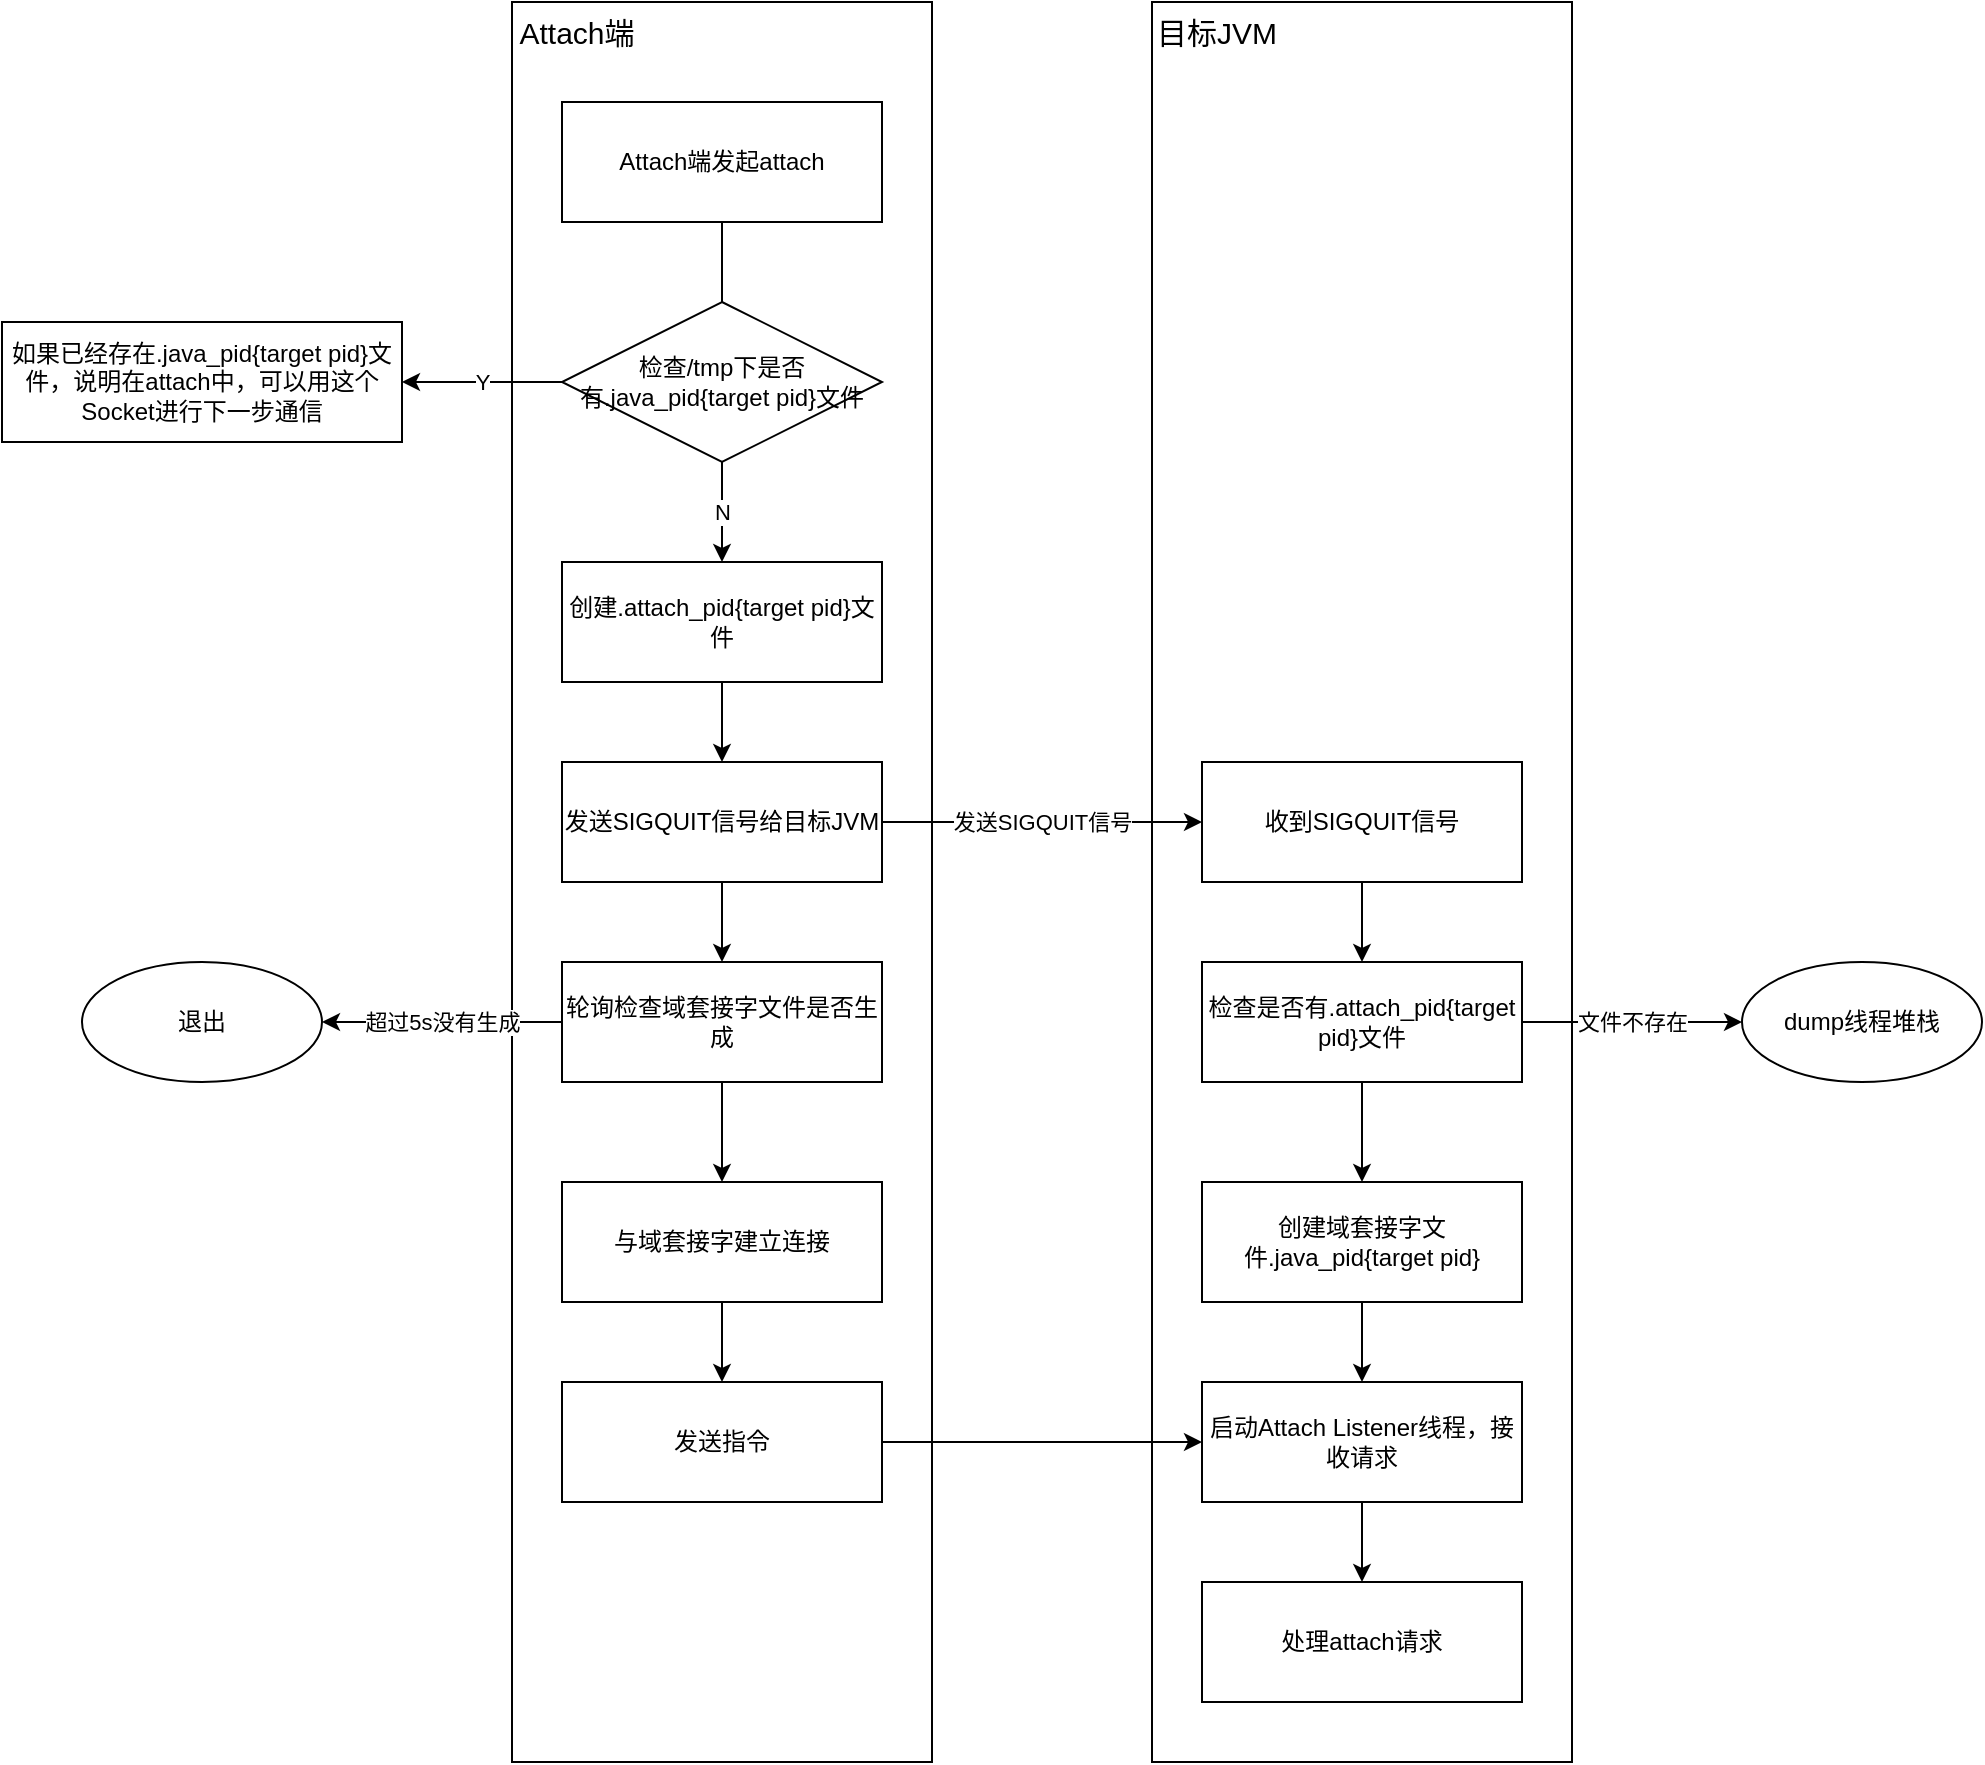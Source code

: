 <mxfile version="17.4.0" type="device"><diagram id="WvlYkwLnCRndB1zYltQL" name="Page-1"><mxGraphModel dx="1797" dy="536" grid="1" gridSize="10" guides="1" tooltips="1" connect="1" arrows="1" fold="1" page="1" pageScale="1" pageWidth="827" pageHeight="1169" math="0" shadow="0"><root><mxCell id="0"/><mxCell id="1" parent="0"/><mxCell id="BSjCylB--RnFsPyHjbYm-35" value="" style="rounded=0;whiteSpace=wrap;html=1;" parent="1" vertex="1"><mxGeometry x="375" y="150" width="210" height="880" as="geometry"/></mxCell><mxCell id="BSjCylB--RnFsPyHjbYm-34" value="" style="rounded=0;whiteSpace=wrap;html=1;" parent="1" vertex="1"><mxGeometry x="55" y="150" width="210" height="880" as="geometry"/></mxCell><mxCell id="BSjCylB--RnFsPyHjbYm-5" value="" style="edgeStyle=orthogonalEdgeStyle;rounded=0;orthogonalLoop=1;jettySize=auto;html=1;" parent="1" source="BSjCylB--RnFsPyHjbYm-2" edge="1"><mxGeometry relative="1" as="geometry"><mxPoint x="160" y="360" as="targetPoint"/></mxGeometry></mxCell><mxCell id="BSjCylB--RnFsPyHjbYm-2" value="Attach端发起attach" style="whiteSpace=wrap;html=1;" parent="1" vertex="1"><mxGeometry x="80" y="200" width="160" height="60" as="geometry"/></mxCell><mxCell id="BSjCylB--RnFsPyHjbYm-8" value="N" style="edgeStyle=orthogonalEdgeStyle;rounded=0;orthogonalLoop=1;jettySize=auto;html=1;exitX=0.5;exitY=1;exitDx=0;exitDy=0;" parent="1" source="BSjCylB--RnFsPyHjbYm-31" target="BSjCylB--RnFsPyHjbYm-7" edge="1"><mxGeometry relative="1" as="geometry"><mxPoint x="160" y="440" as="sourcePoint"/></mxGeometry></mxCell><mxCell id="BSjCylB--RnFsPyHjbYm-10" value="" style="edgeStyle=orthogonalEdgeStyle;rounded=0;orthogonalLoop=1;jettySize=auto;html=1;" parent="1" source="BSjCylB--RnFsPyHjbYm-7" target="BSjCylB--RnFsPyHjbYm-9" edge="1"><mxGeometry relative="1" as="geometry"/></mxCell><mxCell id="BSjCylB--RnFsPyHjbYm-7" value="创建.attach_pid{target pid}文件" style="whiteSpace=wrap;html=1;" parent="1" vertex="1"><mxGeometry x="80" y="430" width="160" height="60" as="geometry"/></mxCell><mxCell id="BSjCylB--RnFsPyHjbYm-12" value="" style="edgeStyle=orthogonalEdgeStyle;rounded=0;orthogonalLoop=1;jettySize=auto;html=1;" parent="1" source="BSjCylB--RnFsPyHjbYm-9" target="BSjCylB--RnFsPyHjbYm-11" edge="1"><mxGeometry relative="1" as="geometry"/></mxCell><mxCell id="BSjCylB--RnFsPyHjbYm-18" value="发送SIGQUIT信号" style="edgeStyle=orthogonalEdgeStyle;rounded=0;orthogonalLoop=1;jettySize=auto;html=1;" parent="1" source="BSjCylB--RnFsPyHjbYm-9" target="BSjCylB--RnFsPyHjbYm-17" edge="1"><mxGeometry relative="1" as="geometry"/></mxCell><mxCell id="BSjCylB--RnFsPyHjbYm-9" value="发送SIGQUIT信号给目标JVM" style="whiteSpace=wrap;html=1;" parent="1" vertex="1"><mxGeometry x="80" y="530" width="160" height="60" as="geometry"/></mxCell><mxCell id="BSjCylB--RnFsPyHjbYm-14" value="超过5s没有生成" style="edgeStyle=orthogonalEdgeStyle;rounded=0;orthogonalLoop=1;jettySize=auto;html=1;" parent="1" source="BSjCylB--RnFsPyHjbYm-11" target="BSjCylB--RnFsPyHjbYm-13" edge="1"><mxGeometry relative="1" as="geometry"/></mxCell><mxCell id="BSjCylB--RnFsPyHjbYm-16" value="" style="edgeStyle=orthogonalEdgeStyle;rounded=0;orthogonalLoop=1;jettySize=auto;html=1;" parent="1" source="BSjCylB--RnFsPyHjbYm-11" target="BSjCylB--RnFsPyHjbYm-15" edge="1"><mxGeometry relative="1" as="geometry"/></mxCell><mxCell id="BSjCylB--RnFsPyHjbYm-11" value="轮询检查域套接字文件是否生成" style="whiteSpace=wrap;html=1;" parent="1" vertex="1"><mxGeometry x="80" y="630" width="160" height="60" as="geometry"/></mxCell><mxCell id="BSjCylB--RnFsPyHjbYm-13" value="退出" style="ellipse;whiteSpace=wrap;html=1;" parent="1" vertex="1"><mxGeometry x="-160" y="630" width="120" height="60" as="geometry"/></mxCell><mxCell id="BSjCylB--RnFsPyHjbYm-30" value="" style="edgeStyle=orthogonalEdgeStyle;rounded=0;orthogonalLoop=1;jettySize=auto;html=1;" parent="1" source="BSjCylB--RnFsPyHjbYm-15" target="BSjCylB--RnFsPyHjbYm-29" edge="1"><mxGeometry relative="1" as="geometry"/></mxCell><mxCell id="BSjCylB--RnFsPyHjbYm-15" value="与域套接字建立连接" style="whiteSpace=wrap;html=1;" parent="1" vertex="1"><mxGeometry x="80" y="740" width="160" height="60" as="geometry"/></mxCell><mxCell id="BSjCylB--RnFsPyHjbYm-20" value="" style="edgeStyle=orthogonalEdgeStyle;rounded=0;orthogonalLoop=1;jettySize=auto;html=1;" parent="1" source="BSjCylB--RnFsPyHjbYm-17" target="BSjCylB--RnFsPyHjbYm-19" edge="1"><mxGeometry relative="1" as="geometry"/></mxCell><mxCell id="BSjCylB--RnFsPyHjbYm-17" value="收到SIGQUIT信号" style="whiteSpace=wrap;html=1;" parent="1" vertex="1"><mxGeometry x="400" y="530" width="160" height="60" as="geometry"/></mxCell><mxCell id="BSjCylB--RnFsPyHjbYm-22" value="文件不存在" style="edgeStyle=orthogonalEdgeStyle;rounded=0;orthogonalLoop=1;jettySize=auto;html=1;" parent="1" source="BSjCylB--RnFsPyHjbYm-19" target="BSjCylB--RnFsPyHjbYm-21" edge="1"><mxGeometry relative="1" as="geometry"/></mxCell><mxCell id="BSjCylB--RnFsPyHjbYm-24" value="" style="edgeStyle=orthogonalEdgeStyle;rounded=0;orthogonalLoop=1;jettySize=auto;html=1;" parent="1" source="BSjCylB--RnFsPyHjbYm-19" target="BSjCylB--RnFsPyHjbYm-23" edge="1"><mxGeometry relative="1" as="geometry"/></mxCell><mxCell id="BSjCylB--RnFsPyHjbYm-19" value="检查是否有.attach_pid{target pid}文件" style="whiteSpace=wrap;html=1;" parent="1" vertex="1"><mxGeometry x="400" y="630" width="160" height="60" as="geometry"/></mxCell><mxCell id="BSjCylB--RnFsPyHjbYm-21" value="dump线程堆栈" style="ellipse;whiteSpace=wrap;html=1;" parent="1" vertex="1"><mxGeometry x="670" y="630" width="120" height="60" as="geometry"/></mxCell><mxCell id="BSjCylB--RnFsPyHjbYm-26" value="" style="edgeStyle=orthogonalEdgeStyle;rounded=0;orthogonalLoop=1;jettySize=auto;html=1;" parent="1" source="BSjCylB--RnFsPyHjbYm-23" target="BSjCylB--RnFsPyHjbYm-25" edge="1"><mxGeometry relative="1" as="geometry"/></mxCell><mxCell id="BSjCylB--RnFsPyHjbYm-23" value="创建域套接字文件.java_pid{target pid}" style="whiteSpace=wrap;html=1;" parent="1" vertex="1"><mxGeometry x="400" y="740" width="160" height="60" as="geometry"/></mxCell><mxCell id="BSjCylB--RnFsPyHjbYm-28" value="" style="edgeStyle=orthogonalEdgeStyle;rounded=0;orthogonalLoop=1;jettySize=auto;html=1;" parent="1" source="BSjCylB--RnFsPyHjbYm-25" target="BSjCylB--RnFsPyHjbYm-27" edge="1"><mxGeometry relative="1" as="geometry"/></mxCell><mxCell id="BSjCylB--RnFsPyHjbYm-25" value="启动Attach Listener线程，接收请求" style="whiteSpace=wrap;html=1;" parent="1" vertex="1"><mxGeometry x="400" y="840" width="160" height="60" as="geometry"/></mxCell><mxCell id="BSjCylB--RnFsPyHjbYm-27" value="处理attach请求" style="whiteSpace=wrap;html=1;" parent="1" vertex="1"><mxGeometry x="400" y="940" width="160" height="60" as="geometry"/></mxCell><mxCell id="BSjCylB--RnFsPyHjbYm-33" value="" style="edgeStyle=orthogonalEdgeStyle;rounded=0;orthogonalLoop=1;jettySize=auto;html=1;entryX=0;entryY=0.5;entryDx=0;entryDy=0;" parent="1" source="BSjCylB--RnFsPyHjbYm-29" target="BSjCylB--RnFsPyHjbYm-25" edge="1"><mxGeometry relative="1" as="geometry"><mxPoint x="340" y="1120" as="targetPoint"/></mxGeometry></mxCell><mxCell id="BSjCylB--RnFsPyHjbYm-29" value="发送指令" style="whiteSpace=wrap;html=1;" parent="1" vertex="1"><mxGeometry x="80" y="840" width="160" height="60" as="geometry"/></mxCell><mxCell id="BSjCylB--RnFsPyHjbYm-31" value="检查/tmp下是否有.java_pid{target pid}文件" style="rhombus;whiteSpace=wrap;html=1;" parent="1" vertex="1"><mxGeometry x="80" y="300" width="160" height="80" as="geometry"/></mxCell><mxCell id="BSjCylB--RnFsPyHjbYm-36" value="Attach端" style="text;html=1;strokeColor=none;fillColor=none;align=center;verticalAlign=middle;whiteSpace=wrap;rounded=0;fontSize=15;" parent="1" vertex="1"><mxGeometry x="55" y="150" width="65" height="30" as="geometry"/></mxCell><mxCell id="BSjCylB--RnFsPyHjbYm-37" value="目标JVM" style="text;html=1;strokeColor=none;fillColor=none;align=center;verticalAlign=middle;whiteSpace=wrap;rounded=0;fontSize=15;" parent="1" vertex="1"><mxGeometry x="375" y="150" width="65" height="30" as="geometry"/></mxCell><mxCell id="emTgcEDsee31Xqvp1S5B-1" value="Y" style="endArrow=classic;html=1;rounded=0;exitX=0;exitY=0.5;exitDx=0;exitDy=0;entryX=1;entryY=0.5;entryDx=0;entryDy=0;" edge="1" parent="1" source="BSjCylB--RnFsPyHjbYm-31" target="emTgcEDsee31Xqvp1S5B-2"><mxGeometry width="50" height="50" relative="1" as="geometry"><mxPoint x="200" y="560" as="sourcePoint"/><mxPoint y="340" as="targetPoint"/></mxGeometry></mxCell><mxCell id="emTgcEDsee31Xqvp1S5B-2" value="如果已经存在.java_pid{target pid}文件，说明在attach中，可以用这个Socket进行下一步通信" style="rounded=0;whiteSpace=wrap;html=1;" vertex="1" parent="1"><mxGeometry x="-200" y="310" width="200" height="60" as="geometry"/></mxCell></root></mxGraphModel></diagram></mxfile>